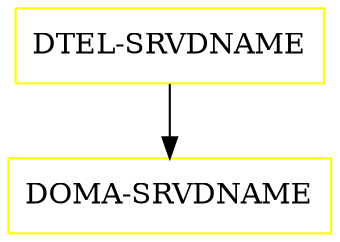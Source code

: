 digraph G {
  "DTEL-SRVDNAME" [shape=box,color=yellow];
  "DOMA-SRVDNAME" [shape=box,color=yellow,URL="./DOMA_SRVDNAME.html"];
  "DTEL-SRVDNAME" -> "DOMA-SRVDNAME";
}
